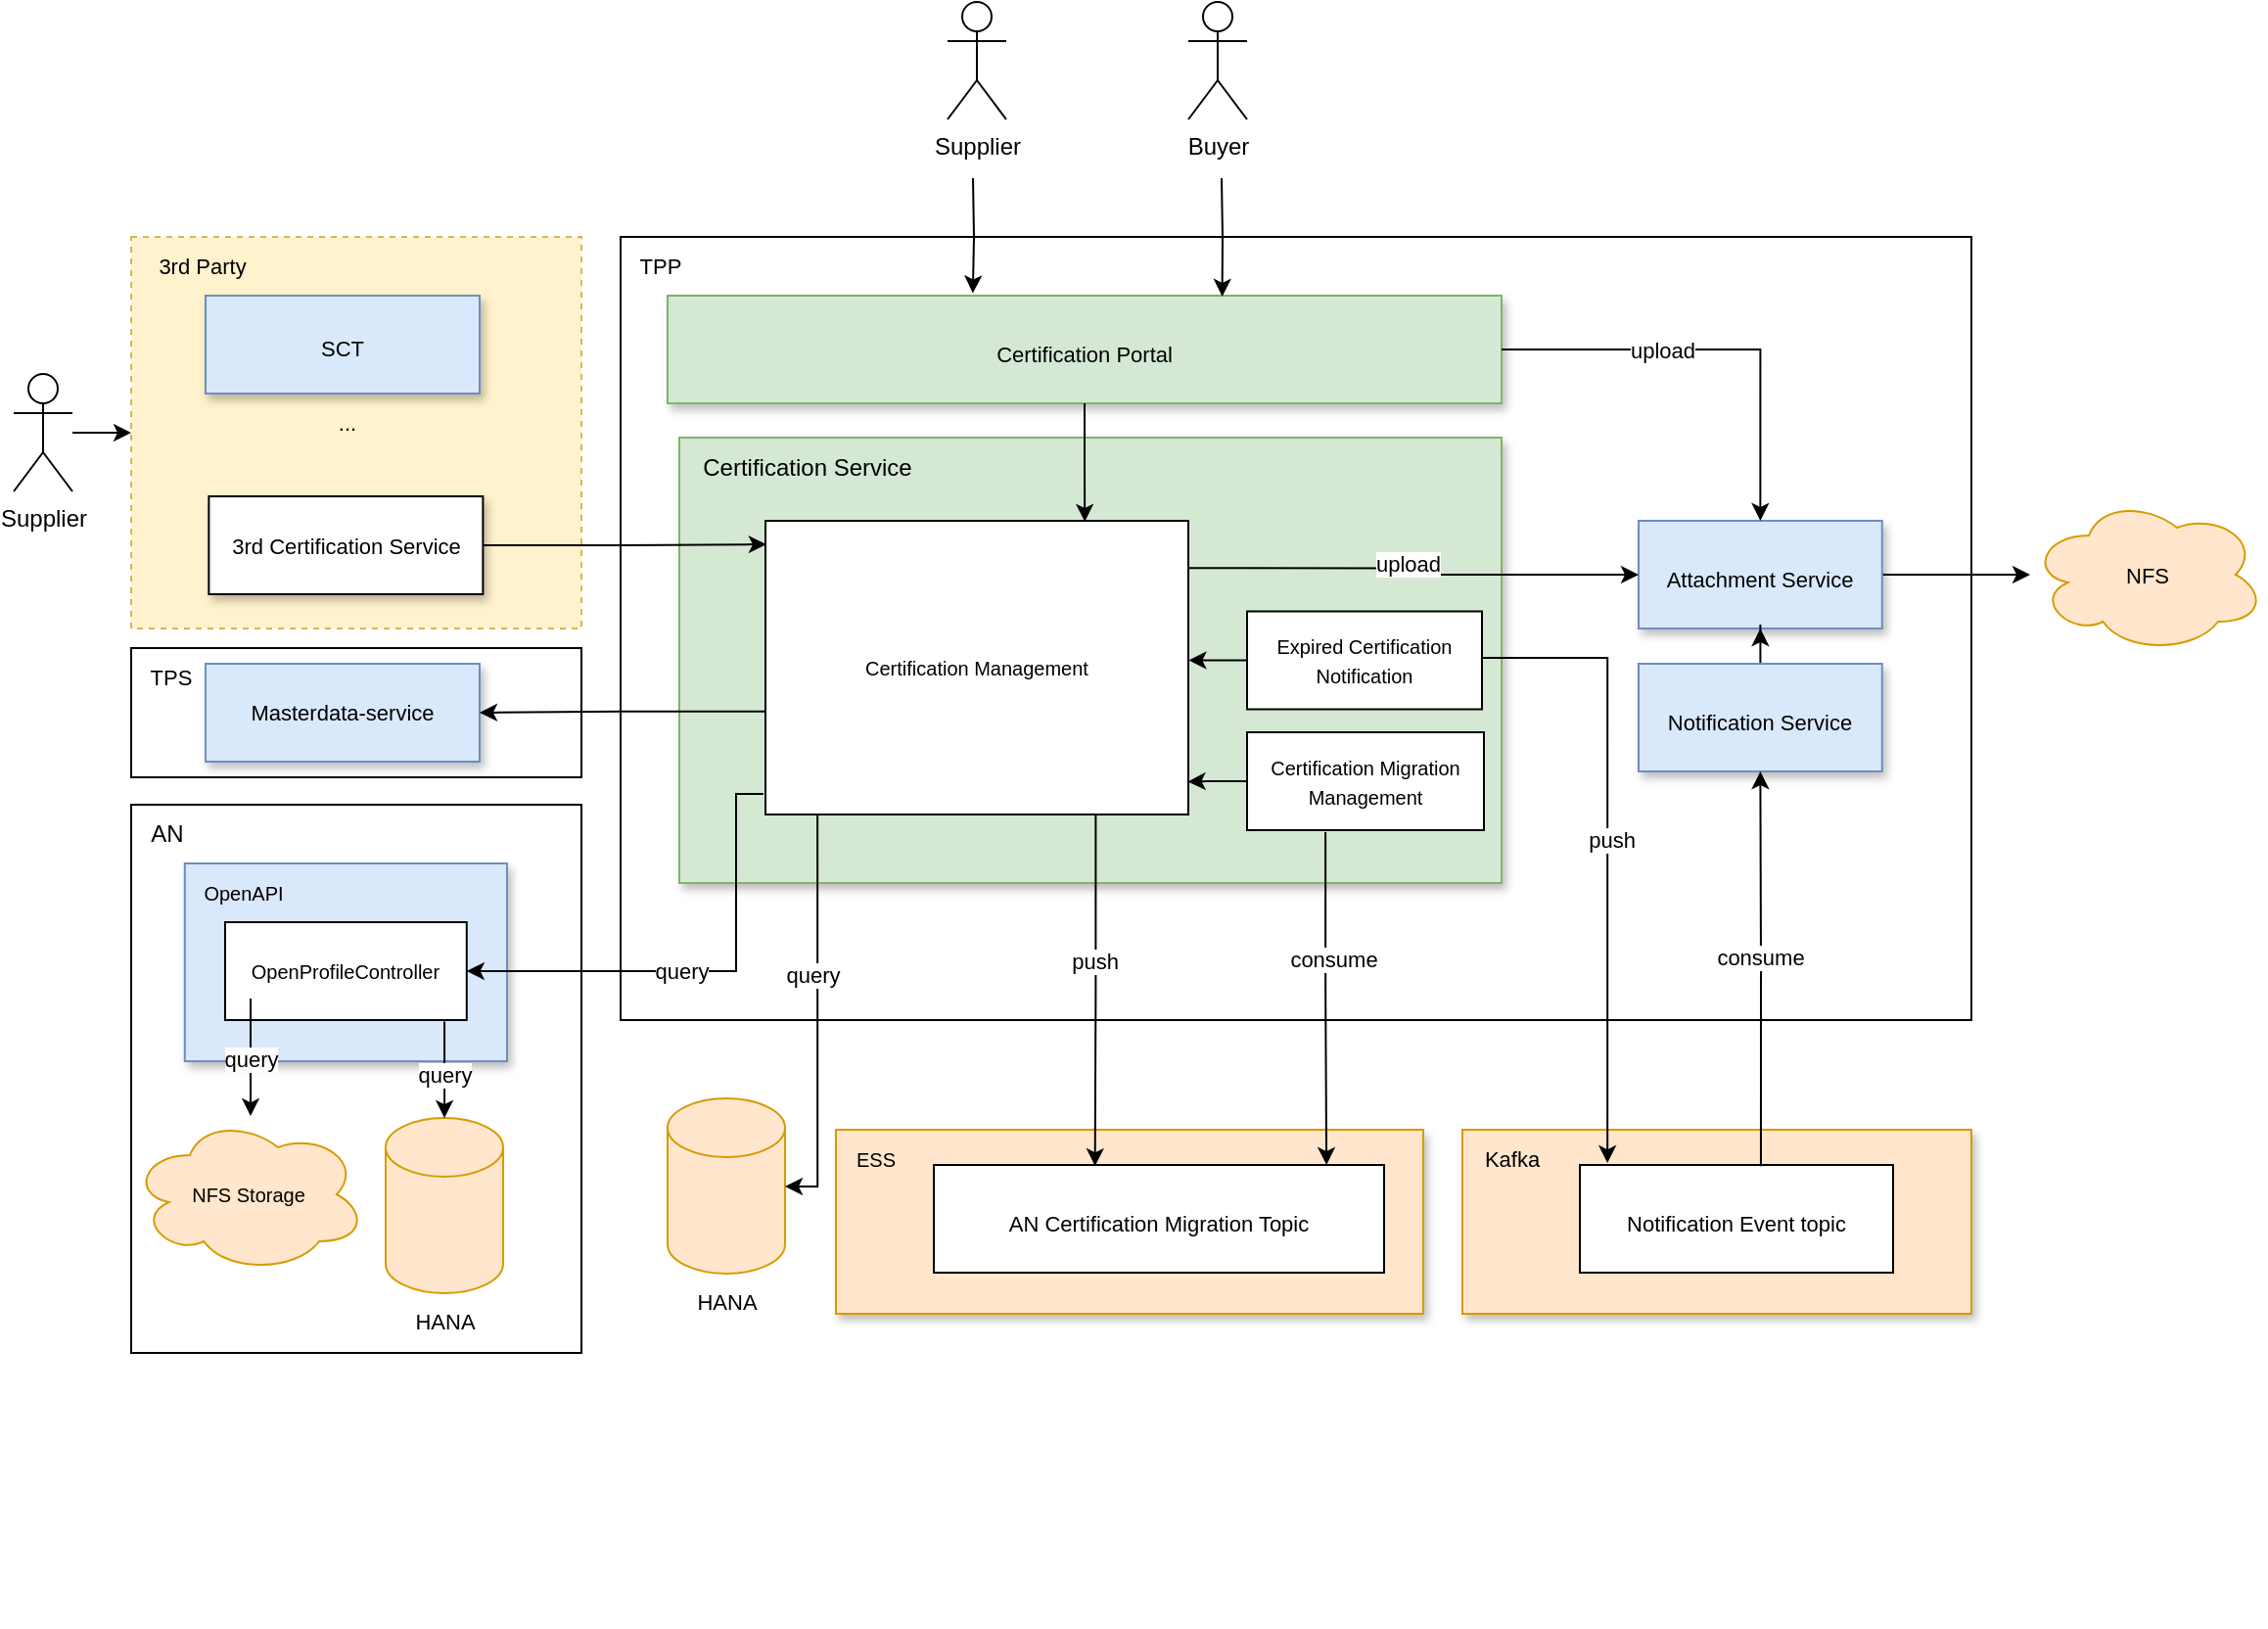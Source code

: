 <mxfile version="20.5.3" type="github">
  <diagram id="iNibahF6Y3yYVgzD8dor" name="Page-1">
    <mxGraphModel dx="1129" dy="1902" grid="1" gridSize="10" guides="1" tooltips="1" connect="1" arrows="1" fold="1" page="1" pageScale="1" pageWidth="827" pageHeight="1169" math="0" shadow="0">
      <root>
        <mxCell id="0" />
        <mxCell id="1" parent="0" />
        <mxCell id="lmEL7cjPea-mgnWhRd6o-75" value="" style="group" vertex="1" connectable="0" parent="1">
          <mxGeometry x="10" y="-1160" width="1150" height="830" as="geometry" />
        </mxCell>
        <mxCell id="NBC4jcn0iUTAf-bns_DX-24" value="" style="rounded=0;whiteSpace=wrap;html=1;dashed=1;fillColor=#fff2cc;strokeColor=#d6b656;" parent="lmEL7cjPea-mgnWhRd6o-75" vertex="1">
          <mxGeometry x="60" y="120" width="230" height="200" as="geometry" />
        </mxCell>
        <mxCell id="NBC4jcn0iUTAf-bns_DX-7" value="" style="rounded=0;whiteSpace=wrap;html=1;" parent="lmEL7cjPea-mgnWhRd6o-75" vertex="1">
          <mxGeometry x="310" y="120" width="690" height="400" as="geometry" />
        </mxCell>
        <mxCell id="lmEL7cjPea-mgnWhRd6o-51" style="edgeStyle=orthogonalEdgeStyle;rounded=0;orthogonalLoop=1;jettySize=auto;html=1;fontFamily=Helvetica;fontSize=11;entryX=0.366;entryY=-0.023;entryDx=0;entryDy=0;entryPerimeter=0;" edge="1" parent="lmEL7cjPea-mgnWhRd6o-75" target="NBC4jcn0iUTAf-bns_DX-18">
          <mxGeometry relative="1" as="geometry">
            <mxPoint x="490" y="90" as="sourcePoint" />
          </mxGeometry>
        </mxCell>
        <mxCell id="NBC4jcn0iUTAf-bns_DX-6" value="Supplier" style="shape=umlActor;verticalLabelPosition=bottom;verticalAlign=top;html=1;outlineConnect=0;" parent="lmEL7cjPea-mgnWhRd6o-75" vertex="1">
          <mxGeometry x="477" width="30" height="60" as="geometry" />
        </mxCell>
        <mxCell id="NBC4jcn0iUTAf-bns_DX-16" value="&lt;font style=&quot;font-size: 11px;&quot;&gt;NFS&lt;/font&gt;" style="ellipse;shape=cloud;whiteSpace=wrap;html=1;fillColor=#ffe6cc;strokeColor=#d79b00;" parent="lmEL7cjPea-mgnWhRd6o-75" vertex="1">
          <mxGeometry x="1030" y="252.5" width="120" height="80" as="geometry" />
        </mxCell>
        <mxCell id="NBC4jcn0iUTAf-bns_DX-18" value="&lt;font style=&quot;font-size: 11px;&quot;&gt;Certification Portal&lt;/font&gt;" style="whiteSpace=wrap;html=1;shadow=1;fontSize=18;fillColor=#d5e8d4;strokeColor=#82b366;" parent="lmEL7cjPea-mgnWhRd6o-75" vertex="1">
          <mxGeometry x="334" y="150" width="426" height="55" as="geometry" />
        </mxCell>
        <mxCell id="NBC4jcn0iUTAf-bns_DX-19" value="" style="whiteSpace=wrap;html=1;shadow=1;fontSize=18;fillColor=#d5e8d4;strokeColor=#82b366;" parent="lmEL7cjPea-mgnWhRd6o-75" vertex="1">
          <mxGeometry x="340" y="222.5" width="420" height="227.5" as="geometry" />
        </mxCell>
        <mxCell id="NBC4jcn0iUTAf-bns_DX-22" value="&lt;font style=&quot;font-size: 11px;&quot;&gt;SCT&lt;/font&gt;" style="whiteSpace=wrap;html=1;shadow=1;fontSize=18;fillColor=#dae8fc;strokeColor=#6c8ebf;" parent="lmEL7cjPea-mgnWhRd6o-75" vertex="1">
          <mxGeometry x="97.99" y="150" width="140" height="50" as="geometry" />
        </mxCell>
        <mxCell id="NBC4jcn0iUTAf-bns_DX-29" style="edgeStyle=orthogonalEdgeStyle;rounded=0;orthogonalLoop=1;jettySize=auto;html=1;" parent="lmEL7cjPea-mgnWhRd6o-75" source="NBC4jcn0iUTAf-bns_DX-23" target="NBC4jcn0iUTAf-bns_DX-16" edge="1">
          <mxGeometry relative="1" as="geometry" />
        </mxCell>
        <mxCell id="NBC4jcn0iUTAf-bns_DX-23" value="&lt;font style=&quot;font-size: 11px;&quot;&gt;Attachment Service&lt;/font&gt;" style="whiteSpace=wrap;html=1;shadow=1;fontSize=18;fillColor=#dae8fc;strokeColor=#6c8ebf;" parent="lmEL7cjPea-mgnWhRd6o-75" vertex="1">
          <mxGeometry x="830" y="265" width="124.37" height="55" as="geometry" />
        </mxCell>
        <mxCell id="lmEL7cjPea-mgnWhRd6o-16" style="edgeStyle=orthogonalEdgeStyle;rounded=0;orthogonalLoop=1;jettySize=auto;html=1;exitX=1;exitY=0.5;exitDx=0;exitDy=0;entryX=0.5;entryY=0;entryDx=0;entryDy=0;fontFamily=Helvetica;" edge="1" parent="lmEL7cjPea-mgnWhRd6o-75" source="NBC4jcn0iUTAf-bns_DX-18" target="NBC4jcn0iUTAf-bns_DX-23">
          <mxGeometry relative="1" as="geometry" />
        </mxCell>
        <mxCell id="lmEL7cjPea-mgnWhRd6o-60" value="upload" style="edgeLabel;html=1;align=center;verticalAlign=middle;resizable=0;points=[];fontSize=11;fontFamily=Helvetica;" vertex="1" connectable="0" parent="lmEL7cjPea-mgnWhRd6o-16">
          <mxGeometry x="-0.252" relative="1" as="geometry">
            <mxPoint as="offset" />
          </mxGeometry>
        </mxCell>
        <mxCell id="B5y0qz-TB3IfU01jpHbR-6" value="" style="rounded=0;whiteSpace=wrap;html=1;" parent="lmEL7cjPea-mgnWhRd6o-75" vertex="1">
          <mxGeometry x="60" y="410" width="230" height="280" as="geometry" />
        </mxCell>
        <mxCell id="NBC4jcn0iUTAf-bns_DX-10" value="AN" style="text;html=1;align=center;verticalAlign=middle;resizable=0;points=[];autosize=1;strokeColor=none;fillColor=none;" parent="lmEL7cjPea-mgnWhRd6o-75" vertex="1">
          <mxGeometry x="57.99" y="409.999" width="40" height="30" as="geometry" />
        </mxCell>
        <mxCell id="B5y0qz-TB3IfU01jpHbR-4" value="" style="group" parent="lmEL7cjPea-mgnWhRd6o-75" vertex="1" connectable="0">
          <mxGeometry x="190" y="570" width="60" height="122.99" as="geometry" />
        </mxCell>
        <mxCell id="B5y0qz-TB3IfU01jpHbR-2" value="" style="shape=cylinder3;whiteSpace=wrap;html=1;boundedLbl=1;backgroundOutline=1;size=15;fillColor=#ffe6cc;strokeColor=#d79b00;" parent="B5y0qz-TB3IfU01jpHbR-4" vertex="1">
          <mxGeometry width="60" height="89.447" as="geometry" />
        </mxCell>
        <mxCell id="B5y0qz-TB3IfU01jpHbR-3" value="&lt;font style=&quot;font-size: 11px;&quot;&gt;HANA&lt;/font&gt;" style="text;html=1;align=center;verticalAlign=middle;resizable=0;points=[];autosize=1;strokeColor=none;fillColor=none;" parent="B5y0qz-TB3IfU01jpHbR-4" vertex="1">
          <mxGeometry x="5" y="89.447" width="50" height="30" as="geometry" />
        </mxCell>
        <mxCell id="lmEL7cjPea-mgnWhRd6o-3" value="&lt;font style=&quot;font-size: 11px;&quot;&gt;3rd Certification Service&lt;/font&gt;" style="rounded=0;whiteSpace=wrap;html=1;shadow=1;" vertex="1" parent="lmEL7cjPea-mgnWhRd6o-75">
          <mxGeometry x="99.69" y="252.5" width="140" height="50" as="geometry" />
        </mxCell>
        <mxCell id="lmEL7cjPea-mgnWhRd6o-50" style="edgeStyle=orthogonalEdgeStyle;rounded=0;orthogonalLoop=1;jettySize=auto;html=1;entryX=0;entryY=0.5;entryDx=0;entryDy=0;fontFamily=Helvetica;fontSize=11;" edge="1" parent="lmEL7cjPea-mgnWhRd6o-75" source="lmEL7cjPea-mgnWhRd6o-6" target="NBC4jcn0iUTAf-bns_DX-24">
          <mxGeometry relative="1" as="geometry" />
        </mxCell>
        <mxCell id="lmEL7cjPea-mgnWhRd6o-6" value="Supplier" style="shape=umlActor;verticalLabelPosition=bottom;verticalAlign=top;html=1;outlineConnect=0;" vertex="1" parent="lmEL7cjPea-mgnWhRd6o-75">
          <mxGeometry y="190" width="30" height="60" as="geometry" />
        </mxCell>
        <mxCell id="lmEL7cjPea-mgnWhRd6o-7" value="&lt;font style=&quot;font-size: 10px;&quot;&gt;NFS Storage&lt;/font&gt;" style="ellipse;shape=cloud;whiteSpace=wrap;html=1;fillColor=#ffe6cc;strokeColor=#d79b00;" vertex="1" parent="lmEL7cjPea-mgnWhRd6o-75">
          <mxGeometry x="60" y="569" width="120" height="80" as="geometry" />
        </mxCell>
        <mxCell id="lmEL7cjPea-mgnWhRd6o-8" value="&lt;p style=&quot;color: rgb(169, 183, 198); font-size: 10.5pt;&quot;&gt;&lt;br&gt;&lt;/p&gt;" style="text;html=1;align=center;verticalAlign=middle;resizable=0;points=[];autosize=1;strokeColor=none;fillColor=none;" vertex="1" parent="lmEL7cjPea-mgnWhRd6o-75">
          <mxGeometry x="384" y="770" width="20" height="60" as="geometry" />
        </mxCell>
        <mxCell id="NBC4jcn0iUTAf-bns_DX-21" value="" style="whiteSpace=wrap;html=1;shadow=1;fontSize=18;fillColor=#dae8fc;strokeColor=#6c8ebf;" parent="lmEL7cjPea-mgnWhRd6o-75" vertex="1">
          <mxGeometry x="87.39" y="440" width="164.6" height="101.04" as="geometry" />
        </mxCell>
        <mxCell id="NBC4jcn0iUTAf-bns_DX-13" value="&lt;font style=&quot;font-size: 10px;&quot;&gt;OpenAPI&lt;/font&gt;" style="text;html=1;align=center;verticalAlign=middle;resizable=0;points=[];autosize=1;strokeColor=none;fillColor=none;" parent="lmEL7cjPea-mgnWhRd6o-75" vertex="1">
          <mxGeometry x="87.39" y="440" width="60" height="30" as="geometry" />
        </mxCell>
        <mxCell id="lmEL7cjPea-mgnWhRd6o-11" value="" style="group" vertex="1" connectable="0" parent="lmEL7cjPea-mgnWhRd6o-75">
          <mxGeometry x="334" y="560" width="60" height="122.99" as="geometry" />
        </mxCell>
        <mxCell id="lmEL7cjPea-mgnWhRd6o-12" value="" style="shape=cylinder3;whiteSpace=wrap;html=1;boundedLbl=1;backgroundOutline=1;size=15;fillColor=#ffe6cc;strokeColor=#d79b00;" vertex="1" parent="lmEL7cjPea-mgnWhRd6o-11">
          <mxGeometry width="60" height="89.447" as="geometry" />
        </mxCell>
        <mxCell id="lmEL7cjPea-mgnWhRd6o-13" value="&lt;font style=&quot;font-size: 11px;&quot;&gt;HANA&lt;/font&gt;" style="text;html=1;align=center;verticalAlign=middle;resizable=0;points=[];autosize=1;strokeColor=none;fillColor=none;" vertex="1" parent="lmEL7cjPea-mgnWhRd6o-11">
          <mxGeometry x="5" y="89.447" width="50" height="30" as="geometry" />
        </mxCell>
        <mxCell id="lmEL7cjPea-mgnWhRd6o-15" value="&lt;span style=&quot;&quot;&gt;Certification Service&lt;/span&gt;" style="text;html=1;align=center;verticalAlign=middle;resizable=0;points=[];autosize=1;strokeColor=none;fillColor=none;fontFamily=Helvetica;" vertex="1" parent="lmEL7cjPea-mgnWhRd6o-75">
          <mxGeometry x="339.5" y="222.5" width="130" height="30" as="geometry" />
        </mxCell>
        <mxCell id="lmEL7cjPea-mgnWhRd6o-18" value="&lt;span style=&quot;&quot;&gt;&lt;font style=&quot;font-size: 10px;&quot;&gt;OpenProfileController&lt;/font&gt;&lt;/span&gt;" style="rounded=0;whiteSpace=wrap;html=1;" vertex="1" parent="lmEL7cjPea-mgnWhRd6o-75">
          <mxGeometry x="107.99" y="470" width="123.4" height="50" as="geometry" />
        </mxCell>
        <mxCell id="lmEL7cjPea-mgnWhRd6o-10" style="edgeStyle=orthogonalEdgeStyle;rounded=0;orthogonalLoop=1;jettySize=auto;html=1;fontFamily=Helvetica;" edge="1" parent="lmEL7cjPea-mgnWhRd6o-75" target="lmEL7cjPea-mgnWhRd6o-7">
          <mxGeometry relative="1" as="geometry">
            <mxPoint x="121" y="509" as="sourcePoint" />
            <Array as="points">
              <mxPoint x="121" y="530" />
              <mxPoint x="121" y="530" />
            </Array>
          </mxGeometry>
        </mxCell>
        <mxCell id="lmEL7cjPea-mgnWhRd6o-64" value="query" style="edgeLabel;html=1;align=center;verticalAlign=middle;resizable=0;points=[];fontSize=11;fontFamily=Helvetica;" vertex="1" connectable="0" parent="lmEL7cjPea-mgnWhRd6o-10">
          <mxGeometry x="-0.242" relative="1" as="geometry">
            <mxPoint y="8" as="offset" />
          </mxGeometry>
        </mxCell>
        <mxCell id="NBC4jcn0iUTAf-bns_DX-34" style="edgeStyle=orthogonalEdgeStyle;rounded=0;orthogonalLoop=1;jettySize=auto;html=1;exitX=0.908;exitY=1.014;exitDx=0;exitDy=0;exitPerimeter=0;" parent="lmEL7cjPea-mgnWhRd6o-75" source="lmEL7cjPea-mgnWhRd6o-18" target="B5y0qz-TB3IfU01jpHbR-2" edge="1">
          <mxGeometry relative="1" as="geometry" />
        </mxCell>
        <mxCell id="lmEL7cjPea-mgnWhRd6o-63" value="query" style="edgeLabel;html=1;align=center;verticalAlign=middle;resizable=0;points=[];fontSize=11;fontFamily=Helvetica;" vertex="1" connectable="0" parent="NBC4jcn0iUTAf-bns_DX-34">
          <mxGeometry x="-0.258" y="1" relative="1" as="geometry">
            <mxPoint x="-1" y="9" as="offset" />
          </mxGeometry>
        </mxCell>
        <mxCell id="NBC4jcn0iUTAf-bns_DX-11" value="" style="rounded=0;whiteSpace=wrap;html=1;shadow=1;fillColor=#ffe6cc;strokeColor=#d79b00;" parent="lmEL7cjPea-mgnWhRd6o-75" vertex="1">
          <mxGeometry x="740" y="576.02" width="260" height="93.98" as="geometry" />
        </mxCell>
        <mxCell id="NBC4jcn0iUTAf-bns_DX-14" value="&lt;font style=&quot;font-size: 11px;&quot;&gt;Kafka&lt;/font&gt;" style="text;html=1;align=center;verticalAlign=middle;resizable=0;points=[];autosize=1;strokeColor=none;fillColor=none;" parent="lmEL7cjPea-mgnWhRd6o-75" vertex="1">
          <mxGeometry x="740" y="575.97" width="50" height="30" as="geometry" />
        </mxCell>
        <mxCell id="NBC4jcn0iUTAf-bns_DX-17" value="&lt;font style=&quot;font-size: 11px;&quot;&gt;Notification Event topic&lt;/font&gt;" style="whiteSpace=wrap;html=1;shadow=0;fontSize=18;" parent="lmEL7cjPea-mgnWhRd6o-75" vertex="1">
          <mxGeometry x="800" y="594" width="160" height="55" as="geometry" />
        </mxCell>
        <mxCell id="lmEL7cjPea-mgnWhRd6o-19" value="" style="rounded=0;whiteSpace=wrap;html=1;shadow=1;fillColor=#ffe6cc;strokeColor=#d79b00;" vertex="1" parent="lmEL7cjPea-mgnWhRd6o-75">
          <mxGeometry x="420" y="576.02" width="300" height="93.98" as="geometry" />
        </mxCell>
        <mxCell id="lmEL7cjPea-mgnWhRd6o-20" value="&lt;font style=&quot;font-size: 10px;&quot;&gt;ESS&lt;/font&gt;" style="text;html=1;align=center;verticalAlign=middle;resizable=0;points=[];autosize=1;strokeColor=none;fillColor=none;" vertex="1" parent="lmEL7cjPea-mgnWhRd6o-75">
          <mxGeometry x="420" y="576.02" width="40" height="30" as="geometry" />
        </mxCell>
        <mxCell id="lmEL7cjPea-mgnWhRd6o-21" value="&lt;font style=&quot;font-size: 11px;&quot;&gt;AN Certification Migration Topic&lt;/font&gt;" style="whiteSpace=wrap;html=1;shadow=0;fontSize=18;" vertex="1" parent="lmEL7cjPea-mgnWhRd6o-75">
          <mxGeometry x="470" y="594.01" width="230" height="55" as="geometry" />
        </mxCell>
        <mxCell id="lmEL7cjPea-mgnWhRd6o-26" style="edgeStyle=orthogonalEdgeStyle;rounded=0;orthogonalLoop=1;jettySize=auto;html=1;fontFamily=Helvetica;fontSize=10;exitX=0.781;exitY=0.997;exitDx=0;exitDy=0;exitPerimeter=0;entryX=0.358;entryY=0.01;entryDx=0;entryDy=0;entryPerimeter=0;" edge="1" parent="lmEL7cjPea-mgnWhRd6o-75" source="lmEL7cjPea-mgnWhRd6o-22" target="lmEL7cjPea-mgnWhRd6o-21">
          <mxGeometry relative="1" as="geometry">
            <mxPoint x="553" y="590" as="targetPoint" />
            <Array as="points" />
          </mxGeometry>
        </mxCell>
        <mxCell id="lmEL7cjPea-mgnWhRd6o-58" value="push" style="edgeLabel;html=1;align=center;verticalAlign=middle;resizable=0;points=[];fontSize=11;fontFamily=Helvetica;" vertex="1" connectable="0" parent="lmEL7cjPea-mgnWhRd6o-26">
          <mxGeometry x="-0.162" y="-1" relative="1" as="geometry">
            <mxPoint as="offset" />
          </mxGeometry>
        </mxCell>
        <mxCell id="lmEL7cjPea-mgnWhRd6o-36" style="edgeStyle=orthogonalEdgeStyle;rounded=0;orthogonalLoop=1;jettySize=auto;html=1;fontFamily=Helvetica;fontSize=10;exitX=0.997;exitY=0.161;exitDx=0;exitDy=0;entryX=0;entryY=0.5;entryDx=0;entryDy=0;exitPerimeter=0;" edge="1" parent="lmEL7cjPea-mgnWhRd6o-75" source="lmEL7cjPea-mgnWhRd6o-22" target="NBC4jcn0iUTAf-bns_DX-23">
          <mxGeometry relative="1" as="geometry">
            <Array as="points" />
          </mxGeometry>
        </mxCell>
        <mxCell id="lmEL7cjPea-mgnWhRd6o-59" value="upload" style="edgeLabel;html=1;align=center;verticalAlign=middle;resizable=0;points=[];fontSize=11;fontFamily=Helvetica;" vertex="1" connectable="0" parent="lmEL7cjPea-mgnWhRd6o-36">
          <mxGeometry x="-0.038" y="2" relative="1" as="geometry">
            <mxPoint as="offset" />
          </mxGeometry>
        </mxCell>
        <mxCell id="lmEL7cjPea-mgnWhRd6o-22" value="&lt;span style=&quot;&quot;&gt;&lt;font style=&quot;font-size: 10px;&quot;&gt;Certification Management&lt;/font&gt;&lt;/span&gt;" style="rounded=0;whiteSpace=wrap;html=1;" vertex="1" parent="lmEL7cjPea-mgnWhRd6o-75">
          <mxGeometry x="384" y="265" width="216" height="150" as="geometry" />
        </mxCell>
        <mxCell id="lmEL7cjPea-mgnWhRd6o-45" style="edgeStyle=orthogonalEdgeStyle;rounded=0;orthogonalLoop=1;jettySize=auto;html=1;entryX=0.088;entryY=-0.018;entryDx=0;entryDy=0;fontFamily=Helvetica;fontSize=10;entryPerimeter=0;exitX=1;exitY=0.5;exitDx=0;exitDy=0;" edge="1" parent="lmEL7cjPea-mgnWhRd6o-75" source="lmEL7cjPea-mgnWhRd6o-23" target="NBC4jcn0iUTAf-bns_DX-17">
          <mxGeometry relative="1" as="geometry">
            <Array as="points">
              <mxPoint x="814" y="335" />
            </Array>
          </mxGeometry>
        </mxCell>
        <mxCell id="lmEL7cjPea-mgnWhRd6o-55" value="push" style="edgeLabel;html=1;align=center;verticalAlign=middle;resizable=0;points=[];fontSize=11;fontFamily=Helvetica;" vertex="1" connectable="0" parent="lmEL7cjPea-mgnWhRd6o-45">
          <mxGeometry x="-0.023" y="2" relative="1" as="geometry">
            <mxPoint as="offset" />
          </mxGeometry>
        </mxCell>
        <mxCell id="lmEL7cjPea-mgnWhRd6o-46" style="edgeStyle=orthogonalEdgeStyle;rounded=0;orthogonalLoop=1;jettySize=auto;html=1;fontFamily=Helvetica;fontSize=10;entryX=1.001;entryY=0.475;entryDx=0;entryDy=0;entryPerimeter=0;" edge="1" parent="lmEL7cjPea-mgnWhRd6o-75" source="lmEL7cjPea-mgnWhRd6o-23" target="lmEL7cjPea-mgnWhRd6o-22">
          <mxGeometry relative="1" as="geometry">
            <mxPoint x="600" y="335" as="targetPoint" />
          </mxGeometry>
        </mxCell>
        <mxCell id="lmEL7cjPea-mgnWhRd6o-23" value="&lt;span style=&quot;&quot;&gt;&lt;font style=&quot;font-size: 10px;&quot;&gt;Expired&amp;nbsp;Certification Notification&lt;/font&gt;&lt;/span&gt;" style="rounded=0;whiteSpace=wrap;html=1;" vertex="1" parent="lmEL7cjPea-mgnWhRd6o-75">
          <mxGeometry x="630" y="311.25" width="120" height="50" as="geometry" />
        </mxCell>
        <mxCell id="lmEL7cjPea-mgnWhRd6o-28" style="edgeStyle=orthogonalEdgeStyle;rounded=0;orthogonalLoop=1;jettySize=auto;html=1;fontFamily=Helvetica;fontSize=10;exitX=0.331;exitY=1.019;exitDx=0;exitDy=0;entryX=0.872;entryY=-0.001;entryDx=0;entryDy=0;entryPerimeter=0;exitPerimeter=0;" edge="1" parent="lmEL7cjPea-mgnWhRd6o-75" source="lmEL7cjPea-mgnWhRd6o-24" target="lmEL7cjPea-mgnWhRd6o-21">
          <mxGeometry relative="1" as="geometry">
            <mxPoint x="620" y="330" as="sourcePoint" />
            <mxPoint x="620" y="640" as="targetPoint" />
          </mxGeometry>
        </mxCell>
        <mxCell id="lmEL7cjPea-mgnWhRd6o-57" value="consume" style="edgeLabel;html=1;align=center;verticalAlign=middle;resizable=0;points=[];fontSize=11;fontFamily=Helvetica;" vertex="1" connectable="0" parent="lmEL7cjPea-mgnWhRd6o-28">
          <mxGeometry x="-0.005" y="3" relative="1" as="geometry">
            <mxPoint y="-20" as="offset" />
          </mxGeometry>
        </mxCell>
        <mxCell id="lmEL7cjPea-mgnWhRd6o-47" style="edgeStyle=orthogonalEdgeStyle;rounded=0;orthogonalLoop=1;jettySize=auto;html=1;entryX=0.999;entryY=0.888;entryDx=0;entryDy=0;entryPerimeter=0;fontFamily=Helvetica;fontSize=10;" edge="1" parent="lmEL7cjPea-mgnWhRd6o-75" source="lmEL7cjPea-mgnWhRd6o-24" target="lmEL7cjPea-mgnWhRd6o-22">
          <mxGeometry relative="1" as="geometry" />
        </mxCell>
        <mxCell id="lmEL7cjPea-mgnWhRd6o-24" value="&lt;span style=&quot;&quot;&gt;&lt;font style=&quot;font-size: 10px;&quot;&gt;Certification Migration Management&lt;/font&gt;&lt;/span&gt;" style="rounded=0;whiteSpace=wrap;html=1;" vertex="1" parent="lmEL7cjPea-mgnWhRd6o-75">
          <mxGeometry x="630" y="373" width="121" height="50" as="geometry" />
        </mxCell>
        <mxCell id="lmEL7cjPea-mgnWhRd6o-4" style="edgeStyle=orthogonalEdgeStyle;rounded=0;orthogonalLoop=1;jettySize=auto;html=1;entryX=0.002;entryY=0.08;entryDx=0;entryDy=0;entryPerimeter=0;" edge="1" parent="lmEL7cjPea-mgnWhRd6o-75" source="lmEL7cjPea-mgnWhRd6o-3" target="lmEL7cjPea-mgnWhRd6o-22">
          <mxGeometry relative="1" as="geometry">
            <mxPoint x="380" y="277" as="targetPoint" />
          </mxGeometry>
        </mxCell>
        <mxCell id="lmEL7cjPea-mgnWhRd6o-14" style="edgeStyle=orthogonalEdgeStyle;rounded=0;orthogonalLoop=1;jettySize=auto;html=1;fontFamily=Helvetica;exitX=0.123;exitY=1.003;exitDx=0;exitDy=0;exitPerimeter=0;" edge="1" parent="lmEL7cjPea-mgnWhRd6o-75" source="lmEL7cjPea-mgnWhRd6o-22" target="lmEL7cjPea-mgnWhRd6o-12">
          <mxGeometry relative="1" as="geometry">
            <mxPoint x="410" y="420" as="sourcePoint" />
            <Array as="points">
              <mxPoint x="410" y="605" />
            </Array>
          </mxGeometry>
        </mxCell>
        <mxCell id="lmEL7cjPea-mgnWhRd6o-62" value="query" style="edgeLabel;html=1;align=center;verticalAlign=middle;resizable=0;points=[];fontSize=11;fontFamily=Helvetica;" vertex="1" connectable="0" parent="lmEL7cjPea-mgnWhRd6o-14">
          <mxGeometry x="-0.215" y="-3" relative="1" as="geometry">
            <mxPoint as="offset" />
          </mxGeometry>
        </mxCell>
        <mxCell id="NBC4jcn0iUTAf-bns_DX-35" style="edgeStyle=orthogonalEdgeStyle;rounded=0;orthogonalLoop=1;jettySize=auto;html=1;entryX=1;entryY=0.5;entryDx=0;entryDy=0;exitX=-0.005;exitY=0.93;exitDx=0;exitDy=0;exitPerimeter=0;" parent="lmEL7cjPea-mgnWhRd6o-75" source="lmEL7cjPea-mgnWhRd6o-22" target="lmEL7cjPea-mgnWhRd6o-18" edge="1">
          <mxGeometry relative="1" as="geometry">
            <mxPoint x="369" y="410" as="sourcePoint" />
            <mxPoint x="250" y="480" as="targetPoint" />
            <Array as="points">
              <mxPoint x="369" y="404" />
              <mxPoint x="369" y="495" />
            </Array>
          </mxGeometry>
        </mxCell>
        <mxCell id="lmEL7cjPea-mgnWhRd6o-61" value="query" style="edgeLabel;html=1;align=center;verticalAlign=middle;resizable=0;points=[];fontSize=11;fontFamily=Helvetica;" vertex="1" connectable="0" parent="NBC4jcn0iUTAf-bns_DX-35">
          <mxGeometry x="0.315" y="-1" relative="1" as="geometry">
            <mxPoint x="26" y="1" as="offset" />
          </mxGeometry>
        </mxCell>
        <mxCell id="lmEL7cjPea-mgnWhRd6o-66" value="" style="edgeStyle=orthogonalEdgeStyle;rounded=0;orthogonalLoop=1;jettySize=auto;html=1;fontFamily=Helvetica;fontSize=11;" edge="1" parent="lmEL7cjPea-mgnWhRd6o-75" source="NBC4jcn0iUTAf-bns_DX-20" target="NBC4jcn0iUTAf-bns_DX-23">
          <mxGeometry relative="1" as="geometry" />
        </mxCell>
        <mxCell id="NBC4jcn0iUTAf-bns_DX-20" value="&lt;font style=&quot;font-size: 11px;&quot;&gt;Notification Service&lt;/font&gt;" style="whiteSpace=wrap;html=1;shadow=1;fontSize=18;fillColor=#dae8fc;strokeColor=#6c8ebf;" parent="lmEL7cjPea-mgnWhRd6o-75" vertex="1">
          <mxGeometry x="830" y="338" width="124.37" height="55" as="geometry" />
        </mxCell>
        <mxCell id="lmEL7cjPea-mgnWhRd6o-32" style="edgeStyle=orthogonalEdgeStyle;rounded=0;orthogonalLoop=1;jettySize=auto;html=1;exitX=0.578;exitY=0.011;exitDx=0;exitDy=0;entryX=0.5;entryY=1;entryDx=0;entryDy=0;fontFamily=Helvetica;fontSize=10;exitPerimeter=0;" edge="1" parent="lmEL7cjPea-mgnWhRd6o-75" source="NBC4jcn0iUTAf-bns_DX-17" target="NBC4jcn0iUTAf-bns_DX-20">
          <mxGeometry relative="1" as="geometry" />
        </mxCell>
        <mxCell id="lmEL7cjPea-mgnWhRd6o-56" value="consume" style="edgeLabel;html=1;align=center;verticalAlign=middle;resizable=0;points=[];fontSize=11;fontFamily=Helvetica;" vertex="1" connectable="0" parent="lmEL7cjPea-mgnWhRd6o-32">
          <mxGeometry x="0.067" relative="1" as="geometry">
            <mxPoint as="offset" />
          </mxGeometry>
        </mxCell>
        <mxCell id="lmEL7cjPea-mgnWhRd6o-52" value="..." style="text;html=1;align=center;verticalAlign=middle;resizable=0;points=[];autosize=1;strokeColor=none;fillColor=none;fontSize=11;fontFamily=Helvetica;" vertex="1" parent="lmEL7cjPea-mgnWhRd6o-75">
          <mxGeometry x="154.69" y="200" width="30" height="30" as="geometry" />
        </mxCell>
        <mxCell id="lmEL7cjPea-mgnWhRd6o-53" value="TPP" style="text;html=1;align=center;verticalAlign=middle;resizable=0;points=[];autosize=1;strokeColor=none;fillColor=none;fontSize=11;fontFamily=Helvetica;" vertex="1" parent="lmEL7cjPea-mgnWhRd6o-75">
          <mxGeometry x="310" y="120" width="40" height="30" as="geometry" />
        </mxCell>
        <mxCell id="lmEL7cjPea-mgnWhRd6o-54" value="3rd Party" style="text;html=1;align=center;verticalAlign=middle;resizable=0;points=[];autosize=1;strokeColor=none;fillColor=none;fontSize=11;fontFamily=Helvetica;" vertex="1" parent="lmEL7cjPea-mgnWhRd6o-75">
          <mxGeometry x="61.39" y="120" width="70" height="30" as="geometry" />
        </mxCell>
        <mxCell id="lmEL7cjPea-mgnWhRd6o-67" value="" style="rounded=0;whiteSpace=wrap;html=1;shadow=0;glass=0;labelBackgroundColor=#000000;sketch=0;strokeColor=#000000;fontFamily=Helvetica;fontSize=11;fillColor=default;gradientColor=none;" vertex="1" parent="lmEL7cjPea-mgnWhRd6o-75">
          <mxGeometry x="60" y="330" width="230" height="66" as="geometry" />
        </mxCell>
        <mxCell id="lmEL7cjPea-mgnWhRd6o-69" value="&lt;font style=&quot;font-size: 11px;&quot;&gt;Masterdata-service&lt;/font&gt;" style="rounded=0;whiteSpace=wrap;html=1;shadow=1;fillColor=#dae8fc;strokeColor=#6c8ebf;" vertex="1" parent="lmEL7cjPea-mgnWhRd6o-75">
          <mxGeometry x="97.99" y="338" width="140" height="50" as="geometry" />
        </mxCell>
        <mxCell id="lmEL7cjPea-mgnWhRd6o-71" value="TPS" style="text;html=1;align=center;verticalAlign=middle;resizable=0;points=[];autosize=1;strokeColor=none;fillColor=none;fontSize=11;fontFamily=Helvetica;" vertex="1" parent="lmEL7cjPea-mgnWhRd6o-75">
          <mxGeometry x="59.69" y="330" width="40" height="30" as="geometry" />
        </mxCell>
        <mxCell id="lmEL7cjPea-mgnWhRd6o-70" style="edgeStyle=orthogonalEdgeStyle;rounded=0;orthogonalLoop=1;jettySize=auto;html=1;entryX=1;entryY=0.5;entryDx=0;entryDy=0;fontFamily=Helvetica;fontSize=11;exitX=-0.002;exitY=0.649;exitDx=0;exitDy=0;exitPerimeter=0;" edge="1" parent="lmEL7cjPea-mgnWhRd6o-75" source="lmEL7cjPea-mgnWhRd6o-22" target="lmEL7cjPea-mgnWhRd6o-69">
          <mxGeometry relative="1" as="geometry" />
        </mxCell>
        <mxCell id="lmEL7cjPea-mgnWhRd6o-72" style="edgeStyle=orthogonalEdgeStyle;rounded=0;orthogonalLoop=1;jettySize=auto;html=1;entryX=0.755;entryY=0.003;entryDx=0;entryDy=0;entryPerimeter=0;fontFamily=Helvetica;fontSize=11;" edge="1" parent="lmEL7cjPea-mgnWhRd6o-75" source="NBC4jcn0iUTAf-bns_DX-18" target="lmEL7cjPea-mgnWhRd6o-22">
          <mxGeometry relative="1" as="geometry" />
        </mxCell>
        <mxCell id="lmEL7cjPea-mgnWhRd6o-73" value="Buyer" style="shape=umlActor;verticalLabelPosition=bottom;verticalAlign=top;html=1;outlineConnect=0;" vertex="1" parent="lmEL7cjPea-mgnWhRd6o-75">
          <mxGeometry x="600" width="30" height="60" as="geometry" />
        </mxCell>
        <mxCell id="lmEL7cjPea-mgnWhRd6o-74" style="edgeStyle=orthogonalEdgeStyle;rounded=0;orthogonalLoop=1;jettySize=auto;html=1;fontFamily=Helvetica;fontSize=11;entryX=0.665;entryY=0.008;entryDx=0;entryDy=0;entryPerimeter=0;" edge="1" parent="lmEL7cjPea-mgnWhRd6o-75" target="NBC4jcn0iUTAf-bns_DX-18">
          <mxGeometry relative="1" as="geometry">
            <mxPoint x="617" y="90" as="sourcePoint" />
            <mxPoint x="499.916" y="158.735" as="targetPoint" />
          </mxGeometry>
        </mxCell>
      </root>
    </mxGraphModel>
  </diagram>
</mxfile>
